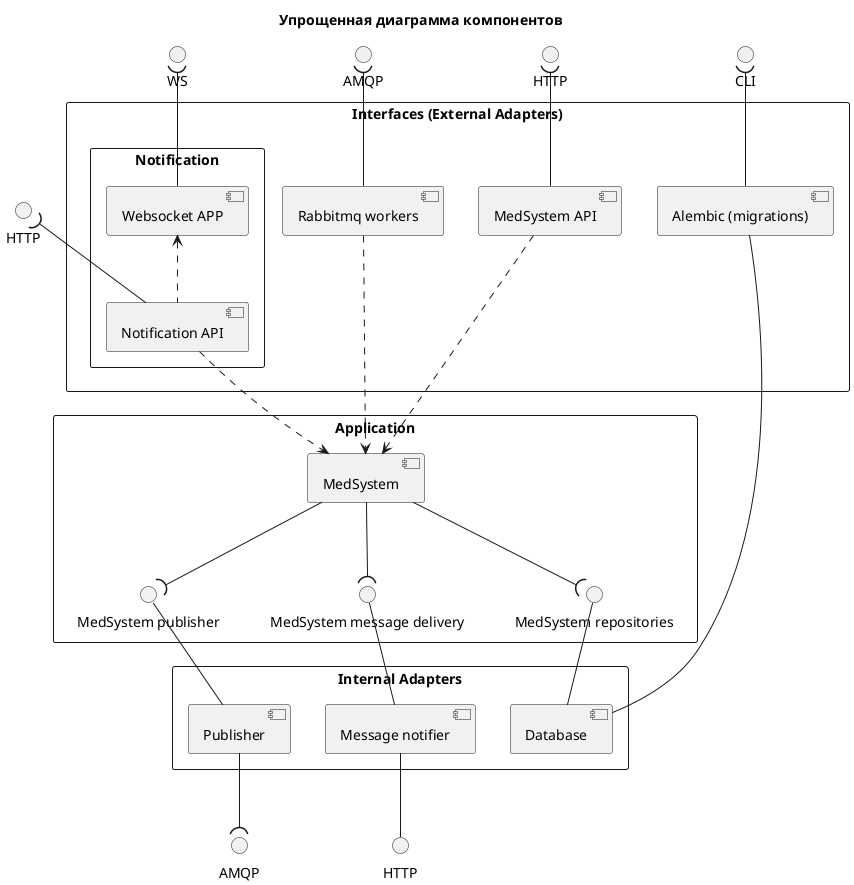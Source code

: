 @startuml

title Упрощенная диаграмма компонентов

rectangle "Interfaces (External Adapters)" {
  rectangle "Notification" {
    [Websocket APP] as websocket_api
    [Notification API] as notification_api
  }
  [MedSystem API] as med_system_api
  [Rabbitmq workers] as rabbitmq_workers
  [Alembic (migrations)] as alembic
}

rectangle "Application" {
  [MedSystem] as med_system
  interface "MedSystem repositories" as med_system_repositories
  interface "MedSystem publisher" as med_system_publisher
  interface "MedSystem message delivery" as med_system_message_delivery
}

rectangle "Internal Adapters" {
  [Database] as database
  [Publisher] as publisher
  [Message notifier] as websocket_message_notifier
}

() "AMQP" as amqp
() "AMQP" as amqp_2
() "HTTP" as http
() "HTTP" as http_2
() "HTTP" as http_3
() "WS" as ws
() "CLI" as cli

rabbitmq_workers -u-( amqp
med_system_api -u-( http
websocket_api -u-( ws
notification_api -u-( http_2
notification_api ..> med_system
websocket_api <.. notification_api
med_system_api ..> med_system
rabbitmq_workers ..> med_system
alembic -u-( cli

med_system --( med_system_repositories
med_system --( med_system_publisher
med_system --( med_system_message_delivery

websocket_message_notifier -u- med_system_message_delivery
websocket_message_notifier -d- http_3

publisher -u- med_system_publisher
publisher -d-( amqp_2
database -u- med_system_repositories
database -u- alembic

@enduml